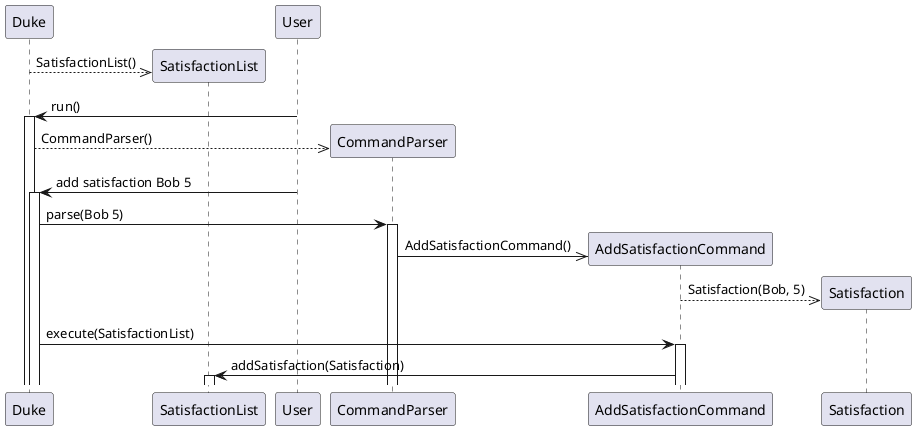 @startuml
'https://plantuml.com/sequence-diagram

'autonumber
'
'Alice -> Bob: Authentication Request
'Bob --> Alice: Authentication Response
'
'Alice -> Bob: Another authentication Request
'Alice <-- Bob: another authentication Response
Duke -->> SatisfactionList ** : SatisfactionList()
User -> Duke ++: run()
Duke -->> CommandParser ** : CommandParser()
User -> Duke ++ : add satisfaction Bob 5
Duke -> CommandParser ++ : parse(Bob 5)
CommandParser ->> AddSatisfactionCommand ** : AddSatisfactionCommand()
AddSatisfactionCommand -->> Satisfaction ** : Satisfaction(Bob, 5)
Duke -> AddSatisfactionCommand ++ : execute(SatisfactionList)
AddSatisfactionCommand -> SatisfactionList ++: addSatisfaction(Satisfaction)
@enduml